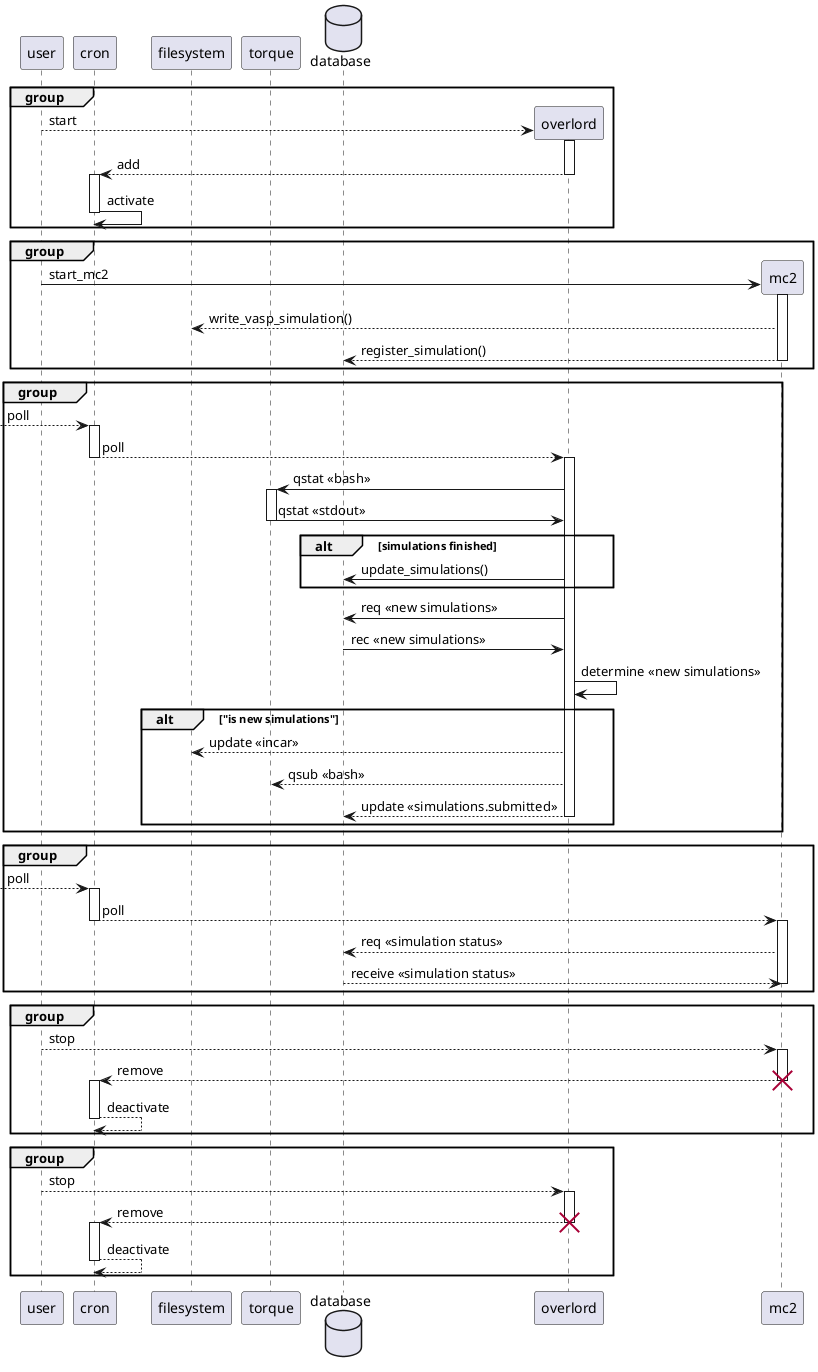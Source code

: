 @startuml
participant user
participant cron
participant filesystem
participant torque
database database

group
create overlord
user --> overlord: start
activate overlord
overlord --> cron: add
deactivate overlord
activate cron
cron -> cron: activate
deactivate cron
end

group
create mc2

user -> mc2: start_mc2
activate mc2
mc2 --> filesystem: write_vasp_simulation()
mc2 --> database: register_simulation()
deactivate mc2
end

group
--> cron: poll
activate cron
cron --> overlord: poll
deactivate cron
activate overlord
overlord -> torque: qstat <<bash>>
activate torque
overlord <- torque: qstat <<stdout>>
deactivate torque
alt simulations finished
        overlord -> database: update_simulations()
end
overlord -> database: req <<new simulations>>
database -> overlord: rec <<new simulations>>
overlord -> overlord: determine <<new simulations>>
alt "is new simulations"
    overlord --> filesystem: update <<incar>>
    overlord --> torque: qsub <<bash>>
    overlord --> database: update <<simulations.submitted>>
    deactivate overlord
end
end

group
--> cron:poll
activate cron
cron --> mc2: poll
deactivate cron
activate mc2
mc2 --> database: req <<simulation status>>
database --> mc2: receive <<simulation status>>
deactivate mc2
end

group
user --> mc2: stop
activate mc2
mc2 --> cron: remove
destroy mc2
activate cron
cron --> cron: deactivate
deactivate cron
end

group
user --> overlord: stop
activate overlord
overlord --> cron: remove
destroy overlord
activate cron
cron --> cron: deactivate
deactivate cron
end
@enduml